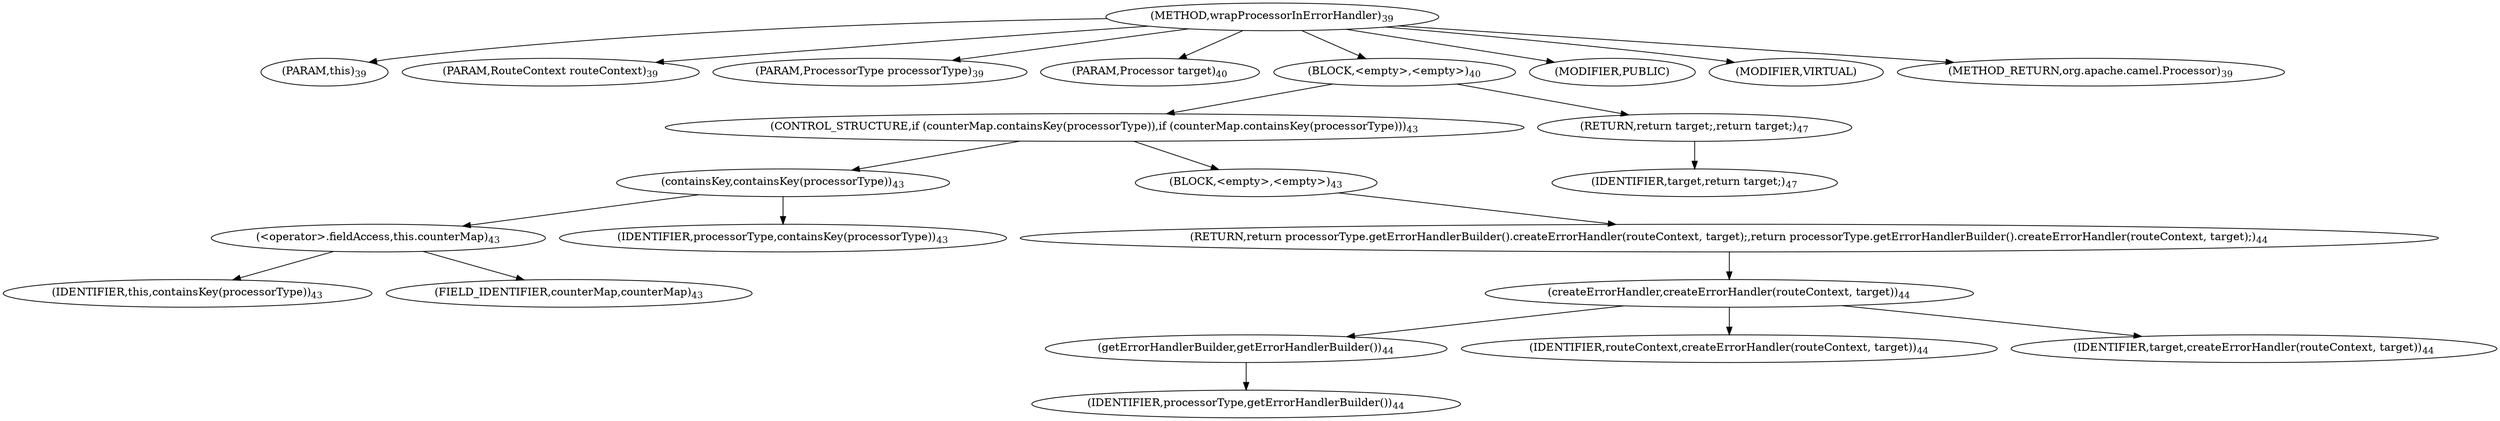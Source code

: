 digraph "wrapProcessorInErrorHandler" {  
"31" [label = <(METHOD,wrapProcessorInErrorHandler)<SUB>39</SUB>> ]
"32" [label = <(PARAM,this)<SUB>39</SUB>> ]
"33" [label = <(PARAM,RouteContext routeContext)<SUB>39</SUB>> ]
"34" [label = <(PARAM,ProcessorType processorType)<SUB>39</SUB>> ]
"35" [label = <(PARAM,Processor target)<SUB>40</SUB>> ]
"36" [label = <(BLOCK,&lt;empty&gt;,&lt;empty&gt;)<SUB>40</SUB>> ]
"37" [label = <(CONTROL_STRUCTURE,if (counterMap.containsKey(processorType)),if (counterMap.containsKey(processorType)))<SUB>43</SUB>> ]
"38" [label = <(containsKey,containsKey(processorType))<SUB>43</SUB>> ]
"39" [label = <(&lt;operator&gt;.fieldAccess,this.counterMap)<SUB>43</SUB>> ]
"40" [label = <(IDENTIFIER,this,containsKey(processorType))<SUB>43</SUB>> ]
"41" [label = <(FIELD_IDENTIFIER,counterMap,counterMap)<SUB>43</SUB>> ]
"42" [label = <(IDENTIFIER,processorType,containsKey(processorType))<SUB>43</SUB>> ]
"43" [label = <(BLOCK,&lt;empty&gt;,&lt;empty&gt;)<SUB>43</SUB>> ]
"44" [label = <(RETURN,return processorType.getErrorHandlerBuilder().createErrorHandler(routeContext, target);,return processorType.getErrorHandlerBuilder().createErrorHandler(routeContext, target);)<SUB>44</SUB>> ]
"45" [label = <(createErrorHandler,createErrorHandler(routeContext, target))<SUB>44</SUB>> ]
"46" [label = <(getErrorHandlerBuilder,getErrorHandlerBuilder())<SUB>44</SUB>> ]
"47" [label = <(IDENTIFIER,processorType,getErrorHandlerBuilder())<SUB>44</SUB>> ]
"48" [label = <(IDENTIFIER,routeContext,createErrorHandler(routeContext, target))<SUB>44</SUB>> ]
"49" [label = <(IDENTIFIER,target,createErrorHandler(routeContext, target))<SUB>44</SUB>> ]
"50" [label = <(RETURN,return target;,return target;)<SUB>47</SUB>> ]
"51" [label = <(IDENTIFIER,target,return target;)<SUB>47</SUB>> ]
"52" [label = <(MODIFIER,PUBLIC)> ]
"53" [label = <(MODIFIER,VIRTUAL)> ]
"54" [label = <(METHOD_RETURN,org.apache.camel.Processor)<SUB>39</SUB>> ]
  "31" -> "32" 
  "31" -> "33" 
  "31" -> "34" 
  "31" -> "35" 
  "31" -> "36" 
  "31" -> "52" 
  "31" -> "53" 
  "31" -> "54" 
  "36" -> "37" 
  "36" -> "50" 
  "37" -> "38" 
  "37" -> "43" 
  "38" -> "39" 
  "38" -> "42" 
  "39" -> "40" 
  "39" -> "41" 
  "43" -> "44" 
  "44" -> "45" 
  "45" -> "46" 
  "45" -> "48" 
  "45" -> "49" 
  "46" -> "47" 
  "50" -> "51" 
}
